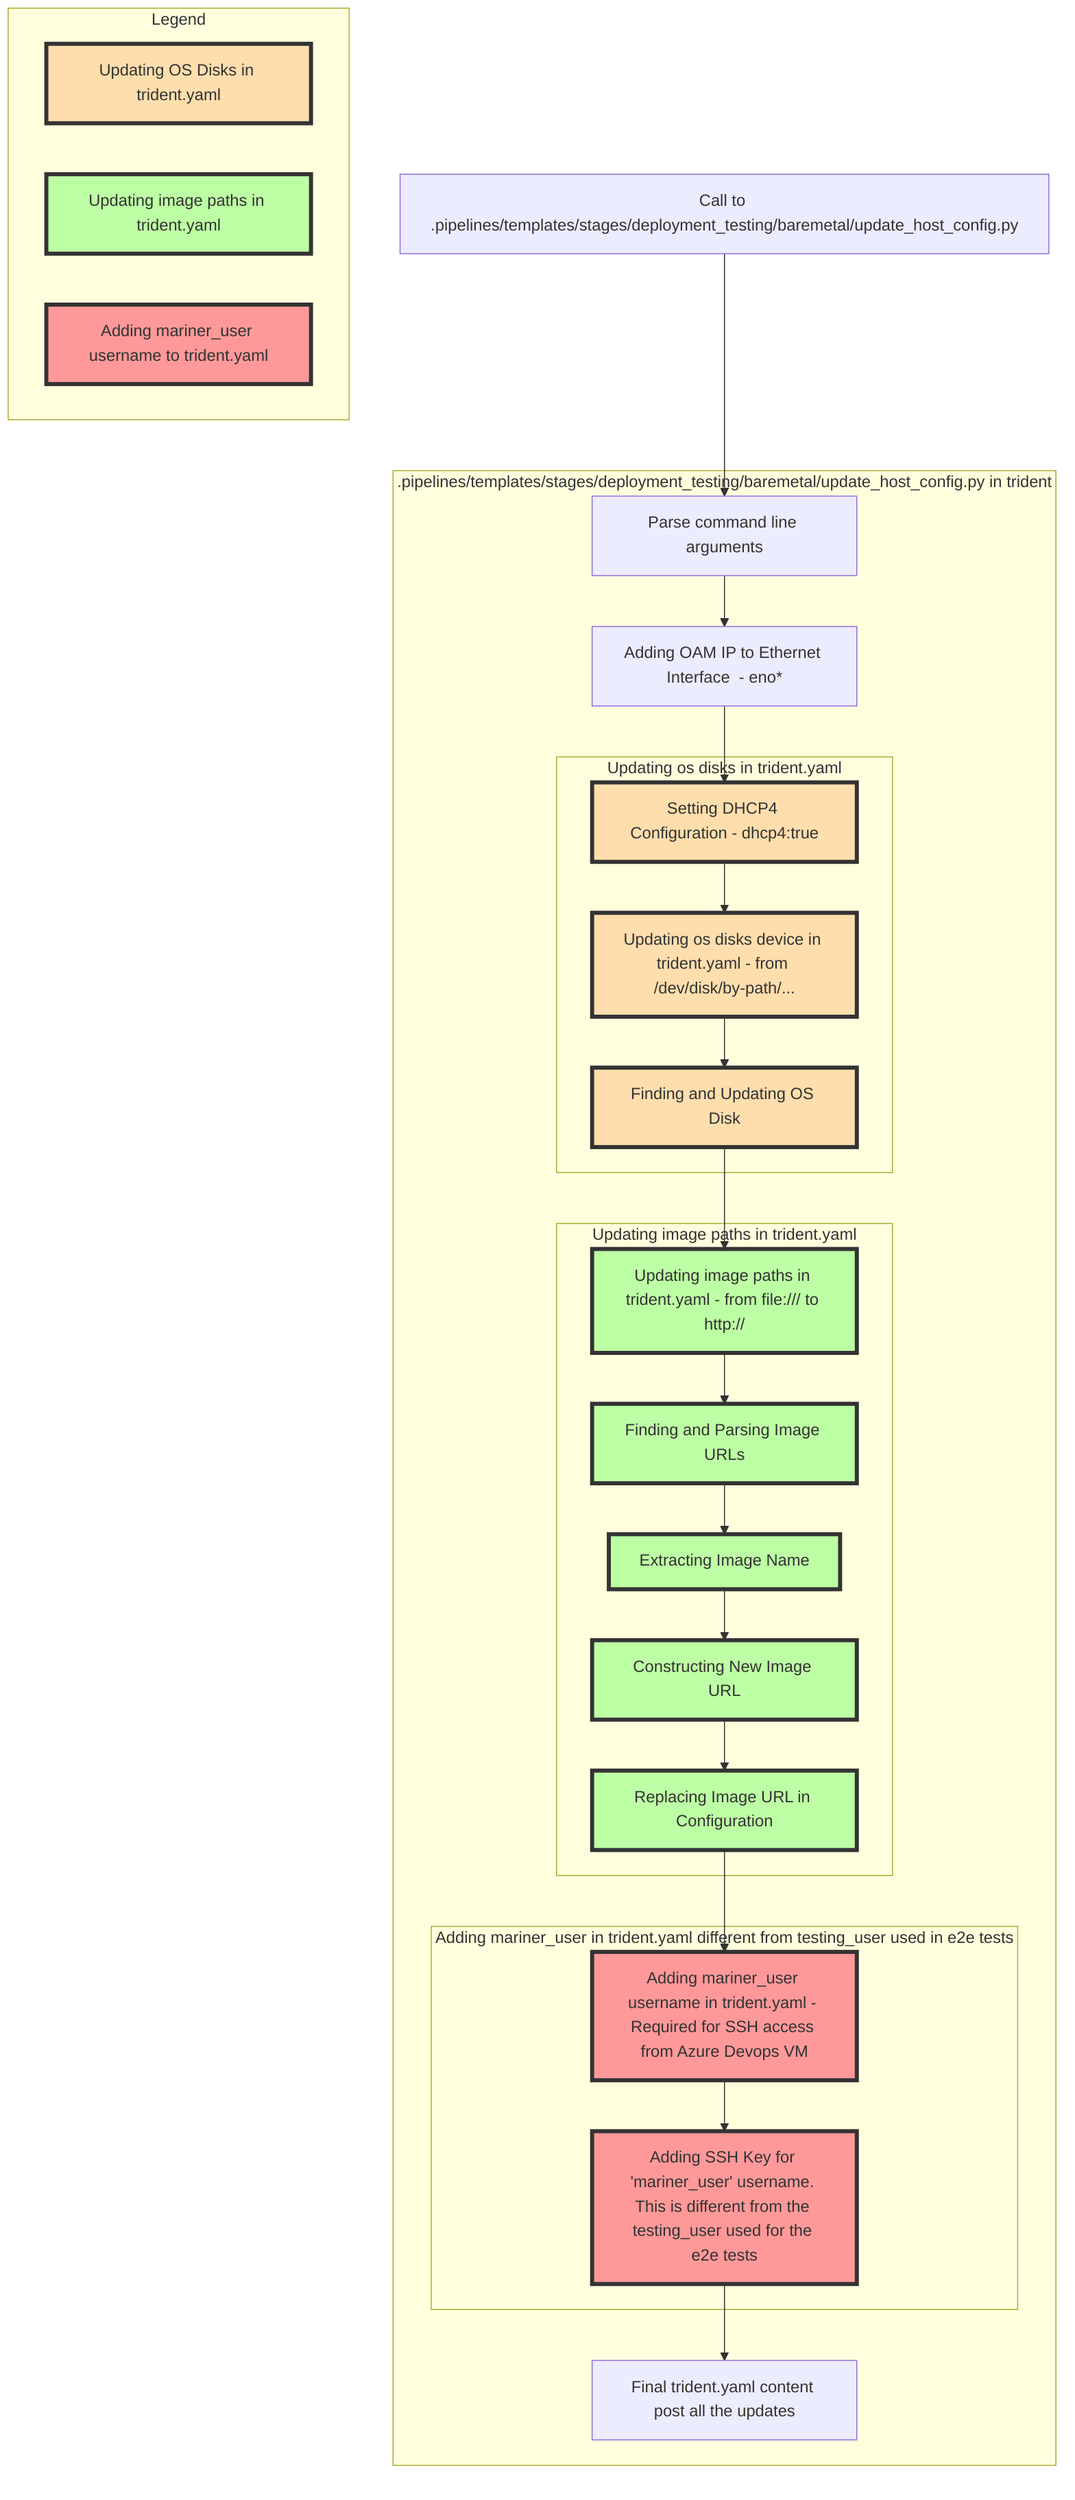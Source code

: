 graph TD;
    classDef Red fill:#FF9999,stroke:#333,stroke-width:4px;
    classDef Amber fill:#FFDEAD,stroke:#333,stroke-width:4px;
    classDef Green fill:#BDFFA4,stroke:#333,stroke-width:4px;
    A[Call to .pipelines/templates/stages/deployment_testing/baremetal/update_host_config.py] --> B[Parse command line arguments];
    subgraph .pipelines/templates/stages/deployment_testing/baremetal/update_host_config.py in trident
      B --> C[Adding OAM IP to Ethernet Interface  - eno*]
      C --> D[Setting DHCP4 Configuration - dhcp4:true];
      subgraph Updating os disks in trident.yaml
        D --> E[Updating os disks device in trident.yaml - from /dev/disk/by-path/...];
        E --> F[Finding and Updating OS Disk];
      end
      subgraph Updating image paths in trident.yaml
        F --> G[Updating image paths in trident.yaml - from file:/// to http://];
        G --> H[Finding and Parsing Image URLs];
        H --> I[Extracting Image Name];
        I --> J[Constructing New Image URL];
        J --> K[Replacing Image URL in Configuration];
      end
      subgraph Adding mariner_user in trident.yaml different from testing_user used in e2e tests
        K --> L[Adding mariner_user username in trident.yaml - Required for SSH access from Azure Devops VM];
        L --> M[Adding SSH Key for 'mariner_user' username. This is different from the testing_user used for the e2e tests];
      end
      M --> N[Final trident.yaml content post all the updates];
      class D,E,F Amber;
      class G,H,I,J,K Green;
      class L,M Red;
    end
    subgraph Legend
        direction LR
        LE2[Updating OS Disks in trident.yaml]
        LE3[Updating image paths in trident.yaml]
        LE4[Adding mariner_user username to trident.yaml]
        class LE2 Amber;
        class LE3 Green;
        class LE4 Red;
    end